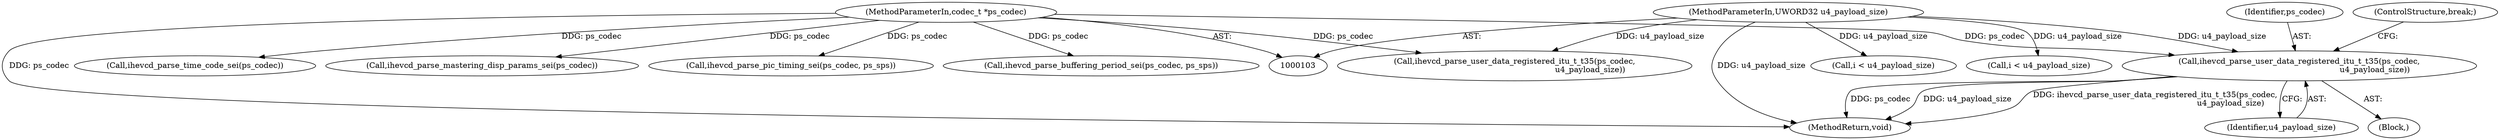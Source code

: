 digraph "0_Android_9f0fb67540d2259e4930d9bd5f1a1a6fb95af862@pointer" {
"1000252" [label="(Call,ihevcd_parse_user_data_registered_itu_t_t35(ps_codec,\n                                                            u4_payload_size))"];
"1000104" [label="(MethodParameterIn,codec_t *ps_codec)"];
"1000106" [label="(MethodParameterIn,UWORD32 u4_payload_size)"];
"1000104" [label="(MethodParameterIn,codec_t *ps_codec)"];
"1000253" [label="(Identifier,ps_codec)"];
"1000106" [label="(MethodParameterIn,UWORD32 u4_payload_size)"];
"1000255" [label="(ControlStructure,break;)"];
"1000186" [label="(Call,ihevcd_parse_pic_timing_sei(ps_codec, ps_sps))"];
"1000220" [label="(Call,ihevcd_parse_user_data_registered_itu_t_t35(ps_codec,\n                                                            u4_payload_size))"];
"1000174" [label="(Call,ihevcd_parse_buffering_period_sei(ps_codec, ps_sps))"];
"1000352" [label="(MethodReturn,void)"];
"1000261" [label="(Call,i < u4_payload_size)"];
"1000252" [label="(Call,ihevcd_parse_user_data_registered_itu_t_t35(ps_codec,\n                                                            u4_payload_size))"];
"1000198" [label="(Call,ihevcd_parse_time_code_sei(ps_codec))"];
"1000254" [label="(Identifier,u4_payload_size)"];
"1000243" [label="(Block,)"];
"1000209" [label="(Call,ihevcd_parse_mastering_disp_params_sei(ps_codec))"];
"1000229" [label="(Call,i < u4_payload_size)"];
"1000252" -> "1000243"  [label="AST: "];
"1000252" -> "1000254"  [label="CFG: "];
"1000253" -> "1000252"  [label="AST: "];
"1000254" -> "1000252"  [label="AST: "];
"1000255" -> "1000252"  [label="CFG: "];
"1000252" -> "1000352"  [label="DDG: ps_codec"];
"1000252" -> "1000352"  [label="DDG: u4_payload_size"];
"1000252" -> "1000352"  [label="DDG: ihevcd_parse_user_data_registered_itu_t_t35(ps_codec,\n                                                            u4_payload_size)"];
"1000104" -> "1000252"  [label="DDG: ps_codec"];
"1000106" -> "1000252"  [label="DDG: u4_payload_size"];
"1000104" -> "1000103"  [label="AST: "];
"1000104" -> "1000352"  [label="DDG: ps_codec"];
"1000104" -> "1000174"  [label="DDG: ps_codec"];
"1000104" -> "1000186"  [label="DDG: ps_codec"];
"1000104" -> "1000198"  [label="DDG: ps_codec"];
"1000104" -> "1000209"  [label="DDG: ps_codec"];
"1000104" -> "1000220"  [label="DDG: ps_codec"];
"1000106" -> "1000103"  [label="AST: "];
"1000106" -> "1000352"  [label="DDG: u4_payload_size"];
"1000106" -> "1000220"  [label="DDG: u4_payload_size"];
"1000106" -> "1000229"  [label="DDG: u4_payload_size"];
"1000106" -> "1000261"  [label="DDG: u4_payload_size"];
}
